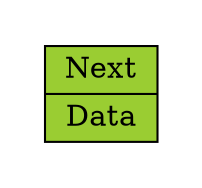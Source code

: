 digraph structs {
    rankdir=LR
    pad="0.3";
    //bgcolor=grey77;
    node [shape=record fillcolor=yellowgreen style=filled];
//
    structNode [label="<lblNext> Next | <lblData> Data"];
}
